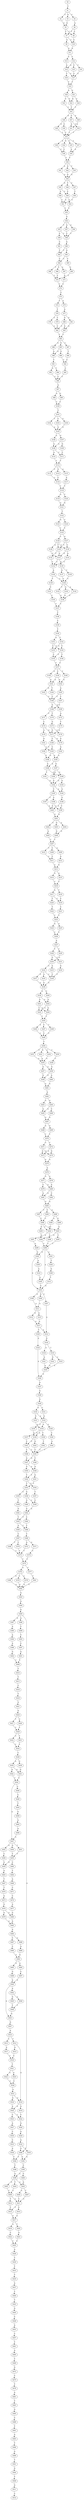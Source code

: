 strict digraph  {
	S0 -> S1 [ label = T ];
	S1 -> S2 [ label = T ];
	S1 -> S3 [ label = G ];
	S1 -> S4 [ label = C ];
	S2 -> S5 [ label = G ];
	S3 -> S5 [ label = G ];
	S4 -> S6 [ label = A ];
	S5 -> S7 [ label = T ];
	S5 -> S8 [ label = C ];
	S6 -> S8 [ label = C ];
	S6 -> S7 [ label = T ];
	S7 -> S9 [ label = G ];
	S7 -> S10 [ label = C ];
	S8 -> S10 [ label = C ];
	S9 -> S11 [ label = A ];
	S10 -> S11 [ label = A ];
	S11 -> S12 [ label = T ];
	S11 -> S13 [ label = C ];
	S12 -> S14 [ label = A ];
	S12 -> S15 [ label = C ];
	S12 -> S16 [ label = T ];
	S13 -> S14 [ label = A ];
	S14 -> S17 [ label = C ];
	S14 -> S18 [ label = T ];
	S15 -> S17 [ label = C ];
	S16 -> S17 [ label = C ];
	S17 -> S19 [ label = T ];
	S18 -> S19 [ label = T ];
	S19 -> S20 [ label = A ];
	S19 -> S21 [ label = G ];
	S20 -> S22 [ label = G ];
	S20 -> S23 [ label = C ];
	S21 -> S22 [ label = G ];
	S21 -> S24 [ label = A ];
	S22 -> S25 [ label = T ];
	S23 -> S25 [ label = T ];
	S24 -> S25 [ label = T ];
	S25 -> S26 [ label = G ];
	S25 -> S27 [ label = C ];
	S25 -> S28 [ label = A ];
	S26 -> S29 [ label = G ];
	S26 -> S30 [ label = C ];
	S27 -> S31 [ label = A ];
	S27 -> S32 [ label = T ];
	S28 -> S31 [ label = A ];
	S29 -> S33 [ label = T ];
	S30 -> S33 [ label = T ];
	S31 -> S33 [ label = T ];
	S32 -> S33 [ label = T ];
	S33 -> S34 [ label = G ];
	S33 -> S35 [ label = C ];
	S33 -> S36 [ label = A ];
	S33 -> S37 [ label = T ];
	S34 -> S38 [ label = C ];
	S35 -> S39 [ label = A ];
	S36 -> S38 [ label = C ];
	S37 -> S39 [ label = A ];
	S38 -> S40 [ label = T ];
	S39 -> S40 [ label = T ];
	S40 -> S41 [ label = A ];
	S40 -> S42 [ label = G ];
	S40 -> S43 [ label = T ];
	S41 -> S44 [ label = G ];
	S42 -> S44 [ label = G ];
	S43 -> S44 [ label = G ];
	S44 -> S45 [ label = G ];
	S44 -> S46 [ label = T ];
	S44 -> S47 [ label = C ];
	S45 -> S48 [ label = A ];
	S45 -> S49 [ label = C ];
	S46 -> S49 [ label = C ];
	S47 -> S50 [ label = T ];
	S48 -> S51 [ label = C ];
	S49 -> S51 [ label = C ];
	S49 -> S52 [ label = T ];
	S50 -> S51 [ label = C ];
	S51 -> S53 [ label = T ];
	S52 -> S53 [ label = T ];
	S53 -> S54 [ label = G ];
	S54 -> S55 [ label = T ];
	S54 -> S56 [ label = G ];
	S54 -> S57 [ label = A ];
	S55 -> S58 [ label = T ];
	S55 -> S59 [ label = C ];
	S56 -> S58 [ label = T ];
	S57 -> S58 [ label = T ];
	S58 -> S60 [ label = G ];
	S59 -> S61 [ label = C ];
	S60 -> S62 [ label = T ];
	S60 -> S63 [ label = G ];
	S61 -> S62 [ label = T ];
	S62 -> S64 [ label = C ];
	S63 -> S65 [ label = T ];
	S63 -> S64 [ label = C ];
	S64 -> S66 [ label = C ];
	S64 -> S67 [ label = A ];
	S64 -> S68 [ label = T ];
	S65 -> S69 [ label = G ];
	S66 -> S70 [ label = T ];
	S67 -> S71 [ label = G ];
	S68 -> S70 [ label = T ];
	S69 -> S70 [ label = T ];
	S70 -> S72 [ label = C ];
	S71 -> S72 [ label = C ];
	S72 -> S73 [ label = C ];
	S73 -> S74 [ label = T ];
	S73 -> S75 [ label = A ];
	S74 -> S76 [ label = T ];
	S75 -> S77 [ label = A ];
	S76 -> S78 [ label = C ];
	S76 -> S79 [ label = T ];
	S77 -> S80 [ label = G ];
	S77 -> S81 [ label = A ];
	S78 -> S82 [ label = C ];
	S79 -> S82 [ label = C ];
	S80 -> S83 [ label = G ];
	S80 -> S82 [ label = C ];
	S81 -> S83 [ label = G ];
	S82 -> S84 [ label = T ];
	S83 -> S84 [ label = T ];
	S84 -> S85 [ label = G ];
	S84 -> S86 [ label = A ];
	S84 -> S87 [ label = C ];
	S85 -> S88 [ label = A ];
	S85 -> S89 [ label = G ];
	S86 -> S88 [ label = A ];
	S87 -> S90 [ label = T ];
	S88 -> S91 [ label = T ];
	S89 -> S92 [ label = C ];
	S90 -> S92 [ label = C ];
	S91 -> S93 [ label = G ];
	S91 -> S94 [ label = T ];
	S92 -> S95 [ label = C ];
	S93 -> S96 [ label = C ];
	S94 -> S96 [ label = C ];
	S95 -> S96 [ label = C ];
	S96 -> S97 [ label = A ];
	S97 -> S98 [ label = A ];
	S97 -> S99 [ label = G ];
	S98 -> S100 [ label = C ];
	S99 -> S100 [ label = C ];
	S100 -> S101 [ label = T ];
	S101 -> S102 [ label = T ];
	S101 -> S103 [ label = C ];
	S101 -> S104 [ label = G ];
	S102 -> S105 [ label = A ];
	S103 -> S105 [ label = A ];
	S104 -> S105 [ label = A ];
	S105 -> S106 [ label = A ];
	S105 -> S107 [ label = G ];
	S106 -> S108 [ label = A ];
	S107 -> S109 [ label = G ];
	S107 -> S108 [ label = A ];
	S108 -> S110 [ label = A ];
	S108 -> S111 [ label = C ];
	S109 -> S111 [ label = C ];
	S110 -> S112 [ label = T ];
	S111 -> S112 [ label = T ];
	S112 -> S113 [ label = C ];
	S112 -> S114 [ label = G ];
	S112 -> S115 [ label = A ];
	S113 -> S116 [ label = C ];
	S114 -> S116 [ label = C ];
	S115 -> S117 [ label = A ];
	S116 -> S118 [ label = T ];
	S117 -> S118 [ label = T ];
	S118 -> S119 [ label = G ];
	S118 -> S120 [ label = T ];
	S119 -> S121 [ label = G ];
	S120 -> S121 [ label = G ];
	S121 -> S122 [ label = T ];
	S122 -> S123 [ label = G ];
	S122 -> S124 [ label = C ];
	S123 -> S125 [ label = T ];
	S124 -> S125 [ label = T ];
	S125 -> S126 [ label = C ];
	S125 -> S127 [ label = G ];
	S126 -> S128 [ label = A ];
	S126 -> S129 [ label = T ];
	S126 -> S130 [ label = C ];
	S127 -> S130 [ label = C ];
	S127 -> S129 [ label = T ];
	S128 -> S131 [ label = G ];
	S129 -> S132 [ label = T ];
	S129 -> S131 [ label = G ];
	S130 -> S131 [ label = G ];
	S130 -> S133 [ label = A ];
	S131 -> S134 [ label = C ];
	S131 -> S135 [ label = A ];
	S132 -> S134 [ label = C ];
	S133 -> S134 [ label = C ];
	S134 -> S136 [ label = A ];
	S135 -> S137 [ label = G ];
	S135 -> S138 [ label = T ];
	S136 -> S139 [ label = T ];
	S136 -> S140 [ label = C ];
	S137 -> S140 [ label = C ];
	S138 -> S140 [ label = C ];
	S139 -> S141 [ label = C ];
	S140 -> S142 [ label = A ];
	S140 -> S143 [ label = T ];
	S140 -> S144 [ label = G ];
	S141 -> S145 [ label = C ];
	S142 -> S146 [ label = G ];
	S143 -> S146 [ label = G ];
	S144 -> S146 [ label = G ];
	S145 -> S147 [ label = T ];
	S146 -> S147 [ label = T ];
	S147 -> S148 [ label = T ];
	S148 -> S149 [ label = C ];
	S149 -> S150 [ label = T ];
	S150 -> S151 [ label = A ];
	S150 -> S152 [ label = T ];
	S151 -> S153 [ label = C ];
	S151 -> S154 [ label = T ];
	S152 -> S153 [ label = C ];
	S152 -> S154 [ label = T ];
	S153 -> S155 [ label = C ];
	S154 -> S155 [ label = C ];
	S154 -> S156 [ label = T ];
	S155 -> S157 [ label = C ];
	S156 -> S157 [ label = C ];
	S157 -> S158 [ label = A ];
	S157 -> S159 [ label = C ];
	S157 -> S160 [ label = T ];
	S158 -> S161 [ label = A ];
	S159 -> S161 [ label = A ];
	S159 -> S162 [ label = G ];
	S160 -> S162 [ label = G ];
	S161 -> S163 [ label = G ];
	S161 -> S164 [ label = T ];
	S162 -> S165 [ label = A ];
	S163 -> S166 [ label = C ];
	S164 -> S166 [ label = C ];
	S165 -> S166 [ label = C ];
	S165 -> S167 [ label = T ];
	S166 -> S168 [ label = G ];
	S166 -> S169 [ label = A ];
	S167 -> S168 [ label = G ];
	S168 -> S170 [ label = T ];
	S168 -> S171 [ label = C ];
	S169 -> S172 [ label = A ];
	S170 -> S173 [ label = G ];
	S171 -> S174 [ label = C ];
	S172 -> S175 [ label = T ];
	S173 -> S176 [ label = C ];
	S173 -> S177 [ label = G ];
	S174 -> S177 [ label = G ];
	S174 -> S178 [ label = A ];
	S175 -> S177 [ label = G ];
	S176 -> S179 [ label = A ];
	S177 -> S180 [ label = C ];
	S177 -> S179 [ label = A ];
	S178 -> S181 [ label = G ];
	S179 -> S182 [ label = G ];
	S180 -> S183 [ label = C ];
	S180 -> S184 [ label = T ];
	S181 -> S183 [ label = C ];
	S182 -> S185 [ label = A ];
	S183 -> S186 [ label = G ];
	S183 -> S185 [ label = A ];
	S184 -> S186 [ label = G ];
	S185 -> S187 [ label = G ];
	S185 -> S188 [ label = A ];
	S186 -> S188 [ label = A ];
	S187 -> S189 [ label = G ];
	S187 -> S190 [ label = A ];
	S188 -> S189 [ label = G ];
	S188 -> S191 [ label = T ];
	S189 -> S192 [ label = G ];
	S189 -> S193 [ label = A ];
	S190 -> S192 [ label = G ];
	S191 -> S192 [ label = G ];
	S192 -> S194 [ label = A ];
	S192 -> S195 [ label = C ];
	S193 -> S194 [ label = A ];
	S194 -> S196 [ label = G ];
	S195 -> S197 [ label = C ];
	S195 -> S198 [ label = A ];
	S196 -> S199 [ label = C ];
	S196 -> S200 [ label = A ];
	S197 -> S200 [ label = A ];
	S198 -> S199 [ label = C ];
	S198 -> S200 [ label = A ];
	S199 -> S201 [ label = G ];
	S200 -> S201 [ label = G ];
	S201 -> S202 [ label = C ];
	S201 -> S203 [ label = G ];
	S201 -> S204 [ label = A ];
	S202 -> S205 [ label = A ];
	S203 -> S206 [ label = G ];
	S204 -> S206 [ label = G ];
	S205 -> S207 [ label = T ];
	S206 -> S207 [ label = T ];
	S207 -> S208 [ label = C ];
	S207 -> S209 [ label = G ];
	S207 -> S210 [ label = T ];
	S208 -> S211 [ label = C ];
	S209 -> S212 [ label = G ];
	S210 -> S211 [ label = C ];
	S211 -> S213 [ label = A ];
	S212 -> S213 [ label = A ];
	S213 -> S214 [ label = G ];
	S213 -> S215 [ label = A ];
	S214 -> S216 [ label = T ];
	S215 -> S216 [ label = T ];
	S216 -> S217 [ label = A ];
	S216 -> S218 [ label = T ];
	S217 -> S219 [ label = C ];
	S217 -> S220 [ label = T ];
	S218 -> S219 [ label = C ];
	S219 -> S221 [ label = C ];
	S220 -> S222 [ label = T ];
	S221 -> S223 [ label = T ];
	S222 -> S223 [ label = T ];
	S223 -> S224 [ label = G ];
	S223 -> S225 [ label = A ];
	S224 -> S226 [ label = C ];
	S225 -> S226 [ label = C ];
	S226 -> S227 [ label = A ];
	S227 -> S228 [ label = T ];
	S227 -> S229 [ label = C ];
	S228 -> S230 [ label = G ];
	S228 -> S231 [ label = C ];
	S229 -> S230 [ label = G ];
	S230 -> S232 [ label = C ];
	S230 -> S233 [ label = A ];
	S231 -> S234 [ label = G ];
	S232 -> S235 [ label = A ];
	S232 -> S236 [ label = C ];
	S232 -> S237 [ label = G ];
	S233 -> S236 [ label = C ];
	S234 -> S236 [ label = C ];
	S235 -> S238 [ label = A ];
	S236 -> S238 [ label = A ];
	S237 -> S238 [ label = A ];
	S238 -> S239 [ label = A ];
	S238 -> S240 [ label = G ];
	S239 -> S241 [ label = G ];
	S239 -> S242 [ label = A ];
	S240 -> S242 [ label = A ];
	S241 -> S243 [ label = C ];
	S241 -> S244 [ label = A ];
	S242 -> S244 [ label = A ];
	S242 -> S243 [ label = C ];
	S243 -> S245 [ label = T ];
	S244 -> S245 [ label = T ];
	S245 -> S246 [ label = A ];
	S245 -> S247 [ label = C ];
	S245 -> S248 [ label = T ];
	S246 -> S249 [ label = C ];
	S247 -> S249 [ label = C ];
	S248 -> S249 [ label = C ];
	S249 -> S250 [ label = T ];
	S250 -> S251 [ label = G ];
	S250 -> S252 [ label = A ];
	S250 -> S253 [ label = C ];
	S250 -> S254 [ label = T ];
	S251 -> S255 [ label = A ];
	S252 -> S255 [ label = A ];
	S253 -> S255 [ label = A ];
	S254 -> S256 [ label = C ];
	S255 -> S257 [ label = A ];
	S255 -> S258 [ label = G ];
	S256 -> S258 [ label = G ];
	S257 -> S259 [ label = G ];
	S258 -> S260 [ label = A ];
	S258 -> S259 [ label = G ];
	S259 -> S261 [ label = A ];
	S260 -> S261 [ label = A ];
	S261 -> S262 [ label = A ];
	S262 -> S263 [ label = A ];
	S262 -> S264 [ label = G ];
	S263 -> S265 [ label = A ];
	S264 -> S266 [ label = C ];
	S264 -> S265 [ label = A ];
	S265 -> S267 [ label = G ];
	S266 -> S267 [ label = G ];
	S267 -> S268 [ label = A ];
	S267 -> S269 [ label = G ];
	S268 -> S270 [ label = T ];
	S269 -> S270 [ label = T ];
	S270 -> S271 [ label = C ];
	S270 -> S272 [ label = T ];
	S271 -> S273 [ label = A ];
	S271 -> S274 [ label = G ];
	S272 -> S274 [ label = G ];
	S272 -> S273 [ label = A ];
	S273 -> S275 [ label = A ];
	S274 -> S275 [ label = A ];
	S275 -> S276 [ label = A ];
	S276 -> S277 [ label = G ];
	S276 -> S278 [ label = A ];
	S277 -> S279 [ label = C ];
	S277 -> S280 [ label = A ];
	S278 -> S280 [ label = A ];
	S279 -> S281 [ label = A ];
	S280 -> S281 [ label = A ];
	S280 -> S282 [ label = C ];
	S281 -> S283 [ label = G ];
	S282 -> S283 [ label = G ];
	S283 -> S284 [ label = C ];
	S283 -> S286 [ label = A ];
	S283 -> S287 [ label = T ];
	S284 -> S288 [ label = C ];
	S286 -> S289 [ label = G ];
	S286 -> S290 [ label = A ];
	S287 -> S288 [ label = C ];
	S288 -> S291 [ label = A ];
	S288 -> S292 [ label = C ];
	S288 -> S293 [ label = G ];
	S289 -> S291 [ label = A ];
	S290 -> S292 [ label = C ];
	S291 -> S294 [ label = G ];
	S291 -> S295 [ label = T ];
	S292 -> S296 [ label = C ];
	S292 -> S297 [ label = A ];
	S293 -> S294 [ label = G ];
	S294 -> S298 [ label = T ];
	S295 -> S298 [ label = T ];
	S296 -> S298 [ label = T ];
	S297 -> S299 [ label = A ];
	S298 -> S300 [ label = A ];
	S298 -> S301 [ label = A ];
	S298 -> S302 [ label = G ];
	S299 -> S302 [ label = G ];
	S300 -> S303 [ label = G ];
	S301 -> S304 [ label = T ];
	S302 -> S303 [ label = G ];
	S302 -> S305 [ label = A ];
	S303 -> S306 [ label = G ];
	S303 -> S307 [ label = C ];
	S303 -> S308 [ label = A ];
	S304 -> S309 [ label = G ];
	S305 -> S310 [ label = A ];
	S306 -> S311 [ label = A ];
	S307 -> S312 [ label = A ];
	S308 -> S311 [ label = A ];
	S309 -> S313 [ label = T ];
	S310 -> S300 [ label = A ];
	S311 -> S314 [ label = G ];
	S311 -> S315 [ label = A ];
	S312 -> S316 [ label = G ];
	S313 -> S303 [ label = G ];
	S314 -> S317 [ label = A ];
	S315 -> S317 [ label = A ];
	S316 -> S318 [ label = A ];
	S316 -> S319 [ label = T ];
	S317 -> S312 [ label = A ];
	S317 -> S320 [ label = T ];
	S318 -> S321 [ label = A ];
	S319 -> S322 [ label = G ];
	S319 -> S323 [ label = C ];
	S320 -> S324 [ label = G ];
	S321 -> S325 [ label = A ];
	S322 -> S325 [ label = A ];
	S323 -> S325 [ label = A ];
	S324 -> S326 [ label = A ];
	S325 -> S326 [ label = A ];
	S326 -> S327 [ label = A ];
	S327 -> S328 [ label = A ];
	S328 -> S329 [ label = G ];
	S329 -> S330 [ label = G ];
	S329 -> S331 [ label = C ];
	S330 -> S332 [ label = A ];
	S330 -> S333 [ label = G ];
	S331 -> S332 [ label = A ];
	S332 -> S334 [ label = A ];
	S332 -> S335 [ label = C ];
	S332 -> S336 [ label = G ];
	S333 -> S334 [ label = A ];
	S334 -> S337 [ label = G ];
	S334 -> S338 [ label = T ];
	S334 -> S339 [ label = A ];
	S335 -> S339 [ label = A ];
	S336 -> S340 [ label = C ];
	S337 -> S341 [ label = C ];
	S338 -> S342 [ label = T ];
	S339 -> S343 [ label = G ];
	S339 -> S341 [ label = C ];
	S340 -> S344 [ label = A ];
	S341 -> S345 [ label = T ];
	S341 -> S346 [ label = C ];
	S342 -> S345 [ label = T ];
	S343 -> S345 [ label = T ];
	S344 -> S345 [ label = T ];
	S345 -> S347 [ label = G ];
	S345 -> S348 [ label = T ];
	S346 -> S347 [ label = G ];
	S347 -> S349 [ label = A ];
	S347 -> S350 [ label = G ];
	S348 -> S349 [ label = A ];
	S349 -> S351 [ label = G ];
	S349 -> S352 [ label = T ];
	S350 -> S352 [ label = T ];
	S351 -> S353 [ label = T ];
	S352 -> S353 [ label = T ];
	S352 -> S354 [ label = G ];
	S353 -> S355 [ label = C ];
	S353 -> S356 [ label = G ];
	S354 -> S357 [ label = T ];
	S355 -> S358 [ label = T ];
	S356 -> S359 [ label = C ];
	S356 -> S360 [ label = G ];
	S357 -> S359 [ label = C ];
	S358 -> S361 [ label = G ];
	S359 -> S362 [ label = A ];
	S360 -> S362 [ label = A ];
	S361 -> S363 [ label = T ];
	S362 -> S364 [ label = C ];
	S362 -> S363 [ label = T ];
	S363 -> S365 [ label = A ];
	S363 -> S366 [ label = T ];
	S364 -> S366 [ label = T ];
	S365 -> S367 [ label = C ];
	S366 -> S368 [ label = T ];
	S367 -> S369 [ label = T ];
	S367 -> S370 [ label = C ];
	S368 -> S371 [ label = G ];
	S368 -> S372 [ label = A ];
	S369 -> S373 [ label = T ];
	S370 -> S373 [ label = T ];
	S371 -> S374 [ label = C ];
	S372 -> S373 [ label = T ];
	S373 -> S375 [ label = T ];
	S374 -> S375 [ label = T ];
	S375 -> S376 [ label = A ];
	S375 -> S377 [ label = C ];
	S376 -> S378 [ label = C ];
	S376 -> S379 [ label = A ];
	S376 -> S380 [ label = G ];
	S377 -> S381 [ label = T ];
	S378 -> S382 [ label = A ];
	S379 -> S382 [ label = A ];
	S380 -> S382 [ label = A ];
	S381 -> S382 [ label = A ];
	S382 -> S383 [ label = A ];
	S383 -> S384 [ label = A ];
	S384 -> S385 [ label = G ];
	S385 -> S386 [ label = A ];
	S385 -> S387 [ label = A ];
	S385 -> S388 [ label = G ];
	S386 -> S389 [ label = T ];
	S387 -> S390 [ label = A ];
	S388 -> S391 [ label = G ];
	S388 -> S392 [ label = T ];
	S389 -> S393 [ label = T ];
	S390 -> S394 [ label = A ];
	S391 -> S395 [ label = C ];
	S392 -> S396 [ label = T ];
	S393 -> S397 [ label = C ];
	S394 -> S398 [ label = A ];
	S395 -> S399 [ label = A ];
	S395 -> S400 [ label = C ];
	S396 -> S399 [ label = A ];
	S397 -> S401 [ label = A ];
	S398 -> S402 [ label = G ];
	S399 -> S403 [ label = A ];
	S399 -> S404 [ label = T ];
	S399 -> S405 [ label = G ];
	S400 -> S403 [ label = A ];
	S401 -> S406 [ label = T ];
	S402 -> S406 [ label = T ];
	S403 -> S407 [ label = T ];
	S403 -> S408 [ label = A ];
	S404 -> S409 [ label = C ];
	S405 -> S409 [ label = C ];
	S406 -> S410 [ label = T ];
	S407 -> S411 [ label = C ];
	S408 -> S411 [ label = C ];
	S409 -> S412 [ label = T ];
	S409 -> S411 [ label = C ];
	S410 -> S413 [ label = T ];
	S411 -> S414 [ label = C ];
	S411 -> S415 [ label = T ];
	S412 -> S415 [ label = T ];
	S413 -> S416 [ label = C ];
	S414 -> S417 [ label = A ];
	S415 -> S417 [ label = A ];
	S416 -> S418 [ label = T ];
	S417 -> S419 [ label = A ];
	S417 -> S420 [ label = T ];
	S418 -> S421 [ label = G ];
	S419 -> S422 [ label = C ];
	S420 -> S423 [ label = A ];
	S421 -> S424 [ label = G ];
	S422 -> S425 [ label = C ];
	S423 -> S425 [ label = C ];
	S424 -> S426 [ label = C ];
	S424 -> S427 [ label = T ];
	S425 -> S428 [ label = A ];
	S426 -> S429 [ label = T ];
	S427 -> S429 [ label = T ];
	S428 -> S430 [ label = T ];
	S429 -> S431 [ label = T ];
	S429 -> S432 [ label = C ];
	S430 -> S433 [ label = T ];
	S431 -> S434 [ label = C ];
	S432 -> S434 [ label = C ];
	S433 -> S435 [ label = T ];
	S434 -> S436 [ label = C ];
	S435 -> S437 [ label = A ];
	S436 -> S438 [ label = G ];
	S436 -> S439 [ label = A ];
	S437 -> S440 [ label = T ];
	S438 -> S441 [ label = G ];
	S439 -> S442 [ label = A ];
	S439 -> S441 [ label = G ];
	S440 -> S443 [ label = T ];
	S441 -> S444 [ label = T ];
	S442 -> S444 [ label = T ];
	S443 -> S445 [ label = G ];
	S444 -> S446 [ label = C ];
	S444 -> S447 [ label = A ];
	S445 -> S448 [ label = C ];
	S446 -> S449 [ label = C ];
	S447 -> S450 [ label = G ];
	S447 -> S451 [ label = T ];
	S447 -> S452 [ label = A ];
	S448 -> S453 [ label = A ];
	S449 -> S454 [ label = T ];
	S450 -> S455 [ label = T ];
	S451 -> S455 [ label = T ];
	S452 -> S456 [ label = C ];
	S453 -> S457 [ label = C ];
	S454 -> S458 [ label = G ];
	S455 -> S459 [ label = G ];
	S455 -> S460 [ label = C ];
	S456 -> S459 [ label = G ];
	S457 -> S461 [ label = T ];
	S458 -> S462 [ label = A ];
	S459 -> S463 [ label = A ];
	S460 -> S464 [ label = T ];
	S461 -> S465 [ label = A ];
	S462 -> S466 [ label = A ];
	S463 -> S467 [ label = T ];
	S464 -> S468 [ label = A ];
	S465 -> S469 [ label = T ];
	S466 -> S447 [ label = A ];
	S467 -> S470 [ label = T ];
	S468 -> S471 [ label = C ];
	S469 -> S472 [ label = G ];
	S470 -> S473 [ label = A ];
	S471 -> S474 [ label = C ];
	S472 -> S475 [ label = C ];
	S473 -> S476 [ label = G ];
	S474 -> S477 [ label = A ];
	S475 -> S478 [ label = T ];
	S476 -> S479 [ label = A ];
	S476 -> S480 [ label = G ];
	S477 -> S480 [ label = G ];
	S478 -> S481 [ label = A ];
	S479 -> S482 [ label = A ];
	S480 -> S482 [ label = A ];
	S481 -> S483 [ label = T ];
	S482 -> S484 [ label = A ];
	S483 -> S485 [ label = G ];
	S484 -> S486 [ label = G ];
	S484 -> S487 [ label = C ];
	S485 -> S488 [ label = C ];
	S486 -> S489 [ label = A ];
	S487 -> S490 [ label = C ];
	S488 -> S491 [ label = T ];
	S489 -> S492 [ label = A ];
	S490 -> S492 [ label = A ];
	S491 -> S493 [ label = A ];
	S492 -> S494 [ label = A ];
	S492 -> S495 [ label = G ];
	S493 -> S496 [ label = T ];
	S494 -> S497 [ label = C ];
	S495 -> S498 [ label = G ];
	S496 -> S499 [ label = G ];
	S497 -> S500 [ label = A ];
	S498 -> S500 [ label = A ];
	S499 -> S501 [ label = T ];
	S500 -> S502 [ label = A ];
	S500 -> S503 [ label = G ];
	S501 -> S504 [ label = G ];
	S502 -> S505 [ label = G ];
	S502 -> S506 [ label = A ];
	S503 -> S507 [ label = G ];
	S504 -> S508 [ label = T ];
	S505 -> S509 [ label = T ];
	S506 -> S509 [ label = T ];
	S507 -> S510 [ label = A ];
	S508 -> S511 [ label = G ];
	S509 -> S503 [ label = G ];
	S510 -> S512 [ label = T ];
	S510 -> S513 [ label = C ];
	S511 -> S514 [ label = C ];
	S512 -> S515 [ label = G ];
	S512 -> S516 [ label = G ];
	S513 -> S517 [ label = A ];
	S515 -> S518 [ label = C ];
	S516 -> S519 [ label = G ];
	S516 -> S520 [ label = A ];
	S517 -> S518 [ label = C ];
	S518 -> S521 [ label = T ];
	S519 -> S522 [ label = T ];
	S520 -> S523 [ label = C ];
	S520 -> S522 [ label = T ];
	S521 -> S524 [ label = G ];
	S521 -> S525 [ label = A ];
	S522 -> S526 [ label = G ];
	S523 -> S527 [ label = A ];
	S524 -> S528 [ label = C ];
	S525 -> S528 [ label = C ];
	S526 -> S529 [ label = A ];
	S527 -> S530 [ label = C ];
	S528 -> S531 [ label = A ];
	S529 -> S532 [ label = A ];
	S530 -> S533 [ label = C ];
	S531 -> S516 [ label = G ];
	S531 -> S534 [ label = A ];
	S532 -> S535 [ label = T ];
	S532 -> S388 [ label = G ];
	S533 -> S536 [ label = A ];
	S534 -> S520 [ label = A ];
	S535 -> S391 [ label = G ];
	S536 -> S392 [ label = T ];
}
